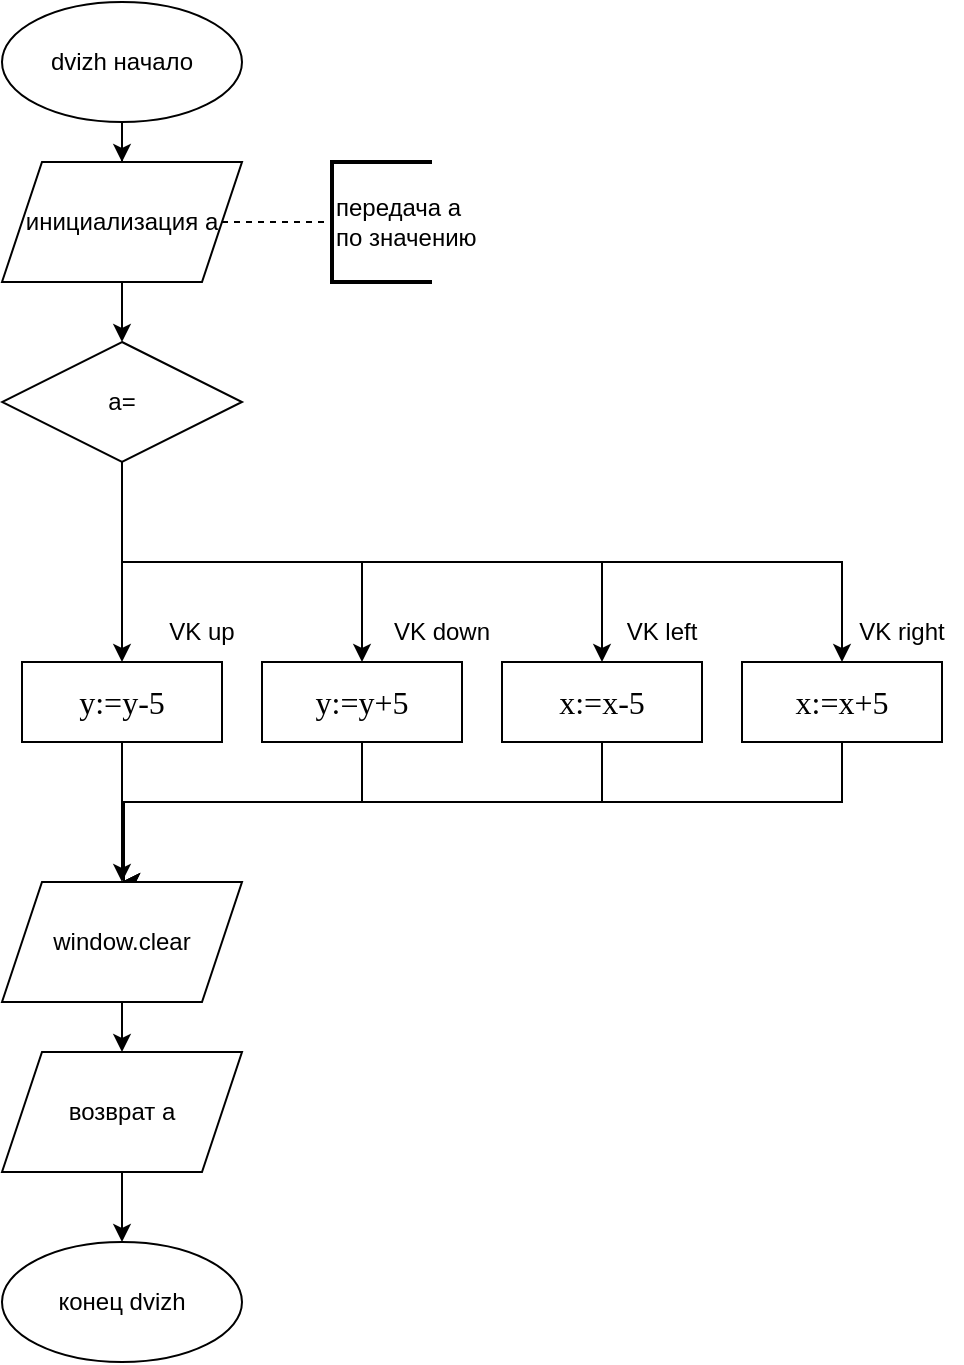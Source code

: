 <mxfile version="26.0.11">
  <diagram name="Страница — 1" id="GNkdy23KOwpqCC0cljxQ">
    <mxGraphModel dx="1050" dy="575" grid="1" gridSize="10" guides="1" tooltips="1" connect="1" arrows="1" fold="1" page="1" pageScale="1" pageWidth="827" pageHeight="1169" math="0" shadow="0">
      <root>
        <mxCell id="0" />
        <mxCell id="1" parent="0" />
        <mxCell id="-DWQmKJHxBk5_DLV8nf4-2" style="edgeStyle=orthogonalEdgeStyle;rounded=0;orthogonalLoop=1;jettySize=auto;html=1;" parent="1" source="-DWQmKJHxBk5_DLV8nf4-1" target="-DWQmKJHxBk5_DLV8nf4-3" edge="1">
          <mxGeometry relative="1" as="geometry">
            <mxPoint x="130" y="80" as="targetPoint" />
          </mxGeometry>
        </mxCell>
        <mxCell id="-DWQmKJHxBk5_DLV8nf4-1" value="dvizh начало" style="ellipse;whiteSpace=wrap;html=1;" parent="1" vertex="1">
          <mxGeometry x="70" width="120" height="60" as="geometry" />
        </mxCell>
        <mxCell id="-DWQmKJHxBk5_DLV8nf4-6" style="edgeStyle=orthogonalEdgeStyle;rounded=0;orthogonalLoop=1;jettySize=auto;html=1;" parent="1" source="-DWQmKJHxBk5_DLV8nf4-3" edge="1">
          <mxGeometry relative="1" as="geometry">
            <mxPoint x="130" y="170" as="targetPoint" />
          </mxGeometry>
        </mxCell>
        <mxCell id="-DWQmKJHxBk5_DLV8nf4-3" value="инициализация а" style="shape=parallelogram;perimeter=parallelogramPerimeter;whiteSpace=wrap;html=1;fixedSize=1;" parent="1" vertex="1">
          <mxGeometry x="70" y="80" width="120" height="60" as="geometry" />
        </mxCell>
        <mxCell id="-DWQmKJHxBk5_DLV8nf4-4" value="" style="endArrow=none;dashed=1;html=1;rounded=0;" parent="1" target="-DWQmKJHxBk5_DLV8nf4-5" edge="1">
          <mxGeometry width="50" height="50" relative="1" as="geometry">
            <mxPoint x="180" y="110" as="sourcePoint" />
            <mxPoint x="260" y="110" as="targetPoint" />
          </mxGeometry>
        </mxCell>
        <mxCell id="-DWQmKJHxBk5_DLV8nf4-5" value="передача а&lt;div&gt;по значению&lt;/div&gt;" style="strokeWidth=2;html=1;shape=mxgraph.flowchart.annotation_1;align=left;pointerEvents=1;" parent="1" vertex="1">
          <mxGeometry x="235" y="80" width="50" height="60" as="geometry" />
        </mxCell>
        <mxCell id="-DWQmKJHxBk5_DLV8nf4-9" style="edgeStyle=orthogonalEdgeStyle;rounded=0;orthogonalLoop=1;jettySize=auto;html=1;" parent="1" source="-DWQmKJHxBk5_DLV8nf4-8" edge="1">
          <mxGeometry relative="1" as="geometry">
            <mxPoint x="130" y="330" as="targetPoint" />
          </mxGeometry>
        </mxCell>
        <mxCell id="-DWQmKJHxBk5_DLV8nf4-11" style="edgeStyle=orthogonalEdgeStyle;rounded=0;orthogonalLoop=1;jettySize=auto;html=1;" parent="1" source="-DWQmKJHxBk5_DLV8nf4-8" edge="1">
          <mxGeometry relative="1" as="geometry">
            <mxPoint x="250" y="330" as="targetPoint" />
            <Array as="points">
              <mxPoint x="130" y="280" />
              <mxPoint x="250" y="280" />
            </Array>
          </mxGeometry>
        </mxCell>
        <mxCell id="-DWQmKJHxBk5_DLV8nf4-13" style="edgeStyle=orthogonalEdgeStyle;rounded=0;orthogonalLoop=1;jettySize=auto;html=1;" parent="1" source="-DWQmKJHxBk5_DLV8nf4-8" edge="1">
          <mxGeometry relative="1" as="geometry">
            <mxPoint x="370" y="330" as="targetPoint" />
            <Array as="points">
              <mxPoint x="130" y="280" />
              <mxPoint x="370" y="280" />
            </Array>
          </mxGeometry>
        </mxCell>
        <mxCell id="-DWQmKJHxBk5_DLV8nf4-18" style="edgeStyle=orthogonalEdgeStyle;rounded=0;orthogonalLoop=1;jettySize=auto;html=1;" parent="1" source="-DWQmKJHxBk5_DLV8nf4-8" edge="1">
          <mxGeometry relative="1" as="geometry">
            <mxPoint x="490" y="330" as="targetPoint" />
            <Array as="points">
              <mxPoint x="130" y="280" />
              <mxPoint x="490" y="280" />
            </Array>
          </mxGeometry>
        </mxCell>
        <mxCell id="-DWQmKJHxBk5_DLV8nf4-8" value="a=" style="rhombus;whiteSpace=wrap;html=1;" parent="1" vertex="1">
          <mxGeometry x="70" y="170" width="120" height="60" as="geometry" />
        </mxCell>
        <mxCell id="-DWQmKJHxBk5_DLV8nf4-15" value="VK up" style="text;html=1;align=center;verticalAlign=middle;whiteSpace=wrap;rounded=0;" parent="1" vertex="1">
          <mxGeometry x="140" y="300" width="60" height="30" as="geometry" />
        </mxCell>
        <mxCell id="-DWQmKJHxBk5_DLV8nf4-16" value="VK down" style="text;html=1;align=center;verticalAlign=middle;whiteSpace=wrap;rounded=0;" parent="1" vertex="1">
          <mxGeometry x="260" y="300" width="60" height="30" as="geometry" />
        </mxCell>
        <mxCell id="-DWQmKJHxBk5_DLV8nf4-17" value="VK left" style="text;html=1;align=center;verticalAlign=middle;whiteSpace=wrap;rounded=0;" parent="1" vertex="1">
          <mxGeometry x="370" y="300" width="60" height="30" as="geometry" />
        </mxCell>
        <mxCell id="-DWQmKJHxBk5_DLV8nf4-20" value="VK right" style="text;html=1;align=center;verticalAlign=middle;whiteSpace=wrap;rounded=0;" parent="1" vertex="1">
          <mxGeometry x="490" y="300" width="60" height="30" as="geometry" />
        </mxCell>
        <mxCell id="-DWQmKJHxBk5_DLV8nf4-25" style="edgeStyle=orthogonalEdgeStyle;rounded=0;orthogonalLoop=1;jettySize=auto;html=1;" parent="1" source="-DWQmKJHxBk5_DLV8nf4-21" edge="1">
          <mxGeometry relative="1" as="geometry">
            <mxPoint x="130" y="440" as="targetPoint" />
          </mxGeometry>
        </mxCell>
        <mxCell id="-DWQmKJHxBk5_DLV8nf4-21" value="&lt;span style=&quot;font-size: 12pt; font-family: Consolas;&quot; lang=&quot;EN-US&quot;&gt;y:=y-&lt;/span&gt;&lt;span style=&quot;font-size:12.0pt;font-family:Consolas;mso-fareast-font-family:&lt;br/&gt;Calibri;mso-fareast-theme-font:minor-latin;mso-bidi-font-family:&amp;quot;Courier New&amp;quot;;&lt;br/&gt;color:darkgreen;mso-font-kerning:0pt;mso-ansi-language:EN-US;mso-fareast-language:&lt;br/&gt;EN-US;mso-bidi-language:AR-SA&quot; lang=&quot;EN-US&quot;&gt;5&lt;/span&gt;" style="rounded=0;whiteSpace=wrap;html=1;" parent="1" vertex="1">
          <mxGeometry x="80" y="330" width="100" height="40" as="geometry" />
        </mxCell>
        <mxCell id="-DWQmKJHxBk5_DLV8nf4-26" style="edgeStyle=orthogonalEdgeStyle;rounded=0;orthogonalLoop=1;jettySize=auto;html=1;" parent="1" source="-DWQmKJHxBk5_DLV8nf4-22" edge="1">
          <mxGeometry relative="1" as="geometry">
            <mxPoint x="130" y="440" as="targetPoint" />
            <Array as="points">
              <mxPoint x="250" y="400" />
              <mxPoint x="131" y="400" />
            </Array>
          </mxGeometry>
        </mxCell>
        <mxCell id="-DWQmKJHxBk5_DLV8nf4-22" value="&lt;span style=&quot;font-size: 12pt; font-family: Consolas;&quot; lang=&quot;EN-US&quot;&gt;y:=y+&lt;/span&gt;&lt;span style=&quot;font-size:12.0pt;font-family:Consolas;mso-fareast-font-family:&lt;br/&gt;Calibri;mso-fareast-theme-font:minor-latin;mso-bidi-font-family:&amp;quot;Courier New&amp;quot;;&lt;br/&gt;color:darkgreen;mso-font-kerning:0pt;mso-ansi-language:EN-US;mso-fareast-language:&lt;br/&gt;EN-US;mso-bidi-language:AR-SA&quot; lang=&quot;EN-US&quot;&gt;5&lt;/span&gt;" style="rounded=0;whiteSpace=wrap;html=1;" parent="1" vertex="1">
          <mxGeometry x="200" y="330" width="100" height="40" as="geometry" />
        </mxCell>
        <mxCell id="-DWQmKJHxBk5_DLV8nf4-28" style="edgeStyle=orthogonalEdgeStyle;rounded=0;orthogonalLoop=1;jettySize=auto;html=1;" parent="1" source="-DWQmKJHxBk5_DLV8nf4-23" edge="1">
          <mxGeometry relative="1" as="geometry">
            <mxPoint x="130" y="440" as="targetPoint" />
            <Array as="points">
              <mxPoint x="370" y="400" />
              <mxPoint x="131" y="400" />
            </Array>
          </mxGeometry>
        </mxCell>
        <mxCell id="-DWQmKJHxBk5_DLV8nf4-23" value="&lt;span style=&quot;font-size: 12pt; font-family: Consolas;&quot; lang=&quot;EN-US&quot;&gt;x:=x-&lt;/span&gt;&lt;span style=&quot;font-size:12.0pt;font-family:Consolas;mso-fareast-font-family:&lt;br/&gt;Calibri;mso-fareast-theme-font:minor-latin;mso-bidi-font-family:&amp;quot;Courier New&amp;quot;;&lt;br/&gt;color:darkgreen;mso-font-kerning:0pt;mso-ansi-language:EN-US;mso-fareast-language:&lt;br/&gt;EN-US;mso-bidi-language:AR-SA&quot; lang=&quot;EN-US&quot;&gt;5&lt;/span&gt;" style="rounded=0;whiteSpace=wrap;html=1;" parent="1" vertex="1">
          <mxGeometry x="320" y="330" width="100" height="40" as="geometry" />
        </mxCell>
        <mxCell id="-DWQmKJHxBk5_DLV8nf4-29" style="edgeStyle=orthogonalEdgeStyle;rounded=0;orthogonalLoop=1;jettySize=auto;html=1;" parent="1" source="-DWQmKJHxBk5_DLV8nf4-24" edge="1">
          <mxGeometry relative="1" as="geometry">
            <mxPoint x="130" y="440" as="targetPoint" />
            <Array as="points">
              <mxPoint x="490" y="400" />
              <mxPoint x="131" y="400" />
            </Array>
          </mxGeometry>
        </mxCell>
        <mxCell id="-DWQmKJHxBk5_DLV8nf4-24" value="&lt;span style=&quot;font-size: 12pt; font-family: Consolas;&quot; lang=&quot;EN-US&quot;&gt;x:=x+&lt;/span&gt;&lt;span style=&quot;font-size:12.0pt;font-family:Consolas;mso-fareast-font-family:&lt;br/&gt;Calibri;mso-fareast-theme-font:minor-latin;mso-bidi-font-family:&amp;quot;Courier New&amp;quot;;&lt;br/&gt;color:darkgreen;mso-font-kerning:0pt;mso-ansi-language:EN-US;mso-fareast-language:&lt;br/&gt;EN-US;mso-bidi-language:AR-SA&quot; lang=&quot;EN-US&quot;&gt;5&lt;/span&gt;" style="rounded=0;whiteSpace=wrap;html=1;" parent="1" vertex="1">
          <mxGeometry x="440" y="330" width="100" height="40" as="geometry" />
        </mxCell>
        <mxCell id="-DWQmKJHxBk5_DLV8nf4-31" style="edgeStyle=orthogonalEdgeStyle;rounded=0;orthogonalLoop=1;jettySize=auto;html=1;" parent="1" source="-DWQmKJHxBk5_DLV8nf4-30" target="-DWQmKJHxBk5_DLV8nf4-32" edge="1">
          <mxGeometry relative="1" as="geometry">
            <mxPoint x="130" y="530" as="targetPoint" />
          </mxGeometry>
        </mxCell>
        <mxCell id="-DWQmKJHxBk5_DLV8nf4-30" value="window.clear" style="shape=parallelogram;perimeter=parallelogramPerimeter;whiteSpace=wrap;html=1;fixedSize=1;" parent="1" vertex="1">
          <mxGeometry x="70" y="440" width="120" height="60" as="geometry" />
        </mxCell>
        <mxCell id="-DWQmKJHxBk5_DLV8nf4-33" style="edgeStyle=orthogonalEdgeStyle;rounded=0;orthogonalLoop=1;jettySize=auto;html=1;" parent="1" source="-DWQmKJHxBk5_DLV8nf4-32" target="-DWQmKJHxBk5_DLV8nf4-34" edge="1">
          <mxGeometry relative="1" as="geometry">
            <mxPoint x="130" y="620" as="targetPoint" />
          </mxGeometry>
        </mxCell>
        <mxCell id="-DWQmKJHxBk5_DLV8nf4-32" value="возврат а" style="shape=parallelogram;perimeter=parallelogramPerimeter;whiteSpace=wrap;html=1;fixedSize=1;" parent="1" vertex="1">
          <mxGeometry x="70" y="525" width="120" height="60" as="geometry" />
        </mxCell>
        <mxCell id="-DWQmKJHxBk5_DLV8nf4-34" value="конец dvizh" style="ellipse;whiteSpace=wrap;html=1;" parent="1" vertex="1">
          <mxGeometry x="70" y="620" width="120" height="60" as="geometry" />
        </mxCell>
      </root>
    </mxGraphModel>
  </diagram>
</mxfile>
